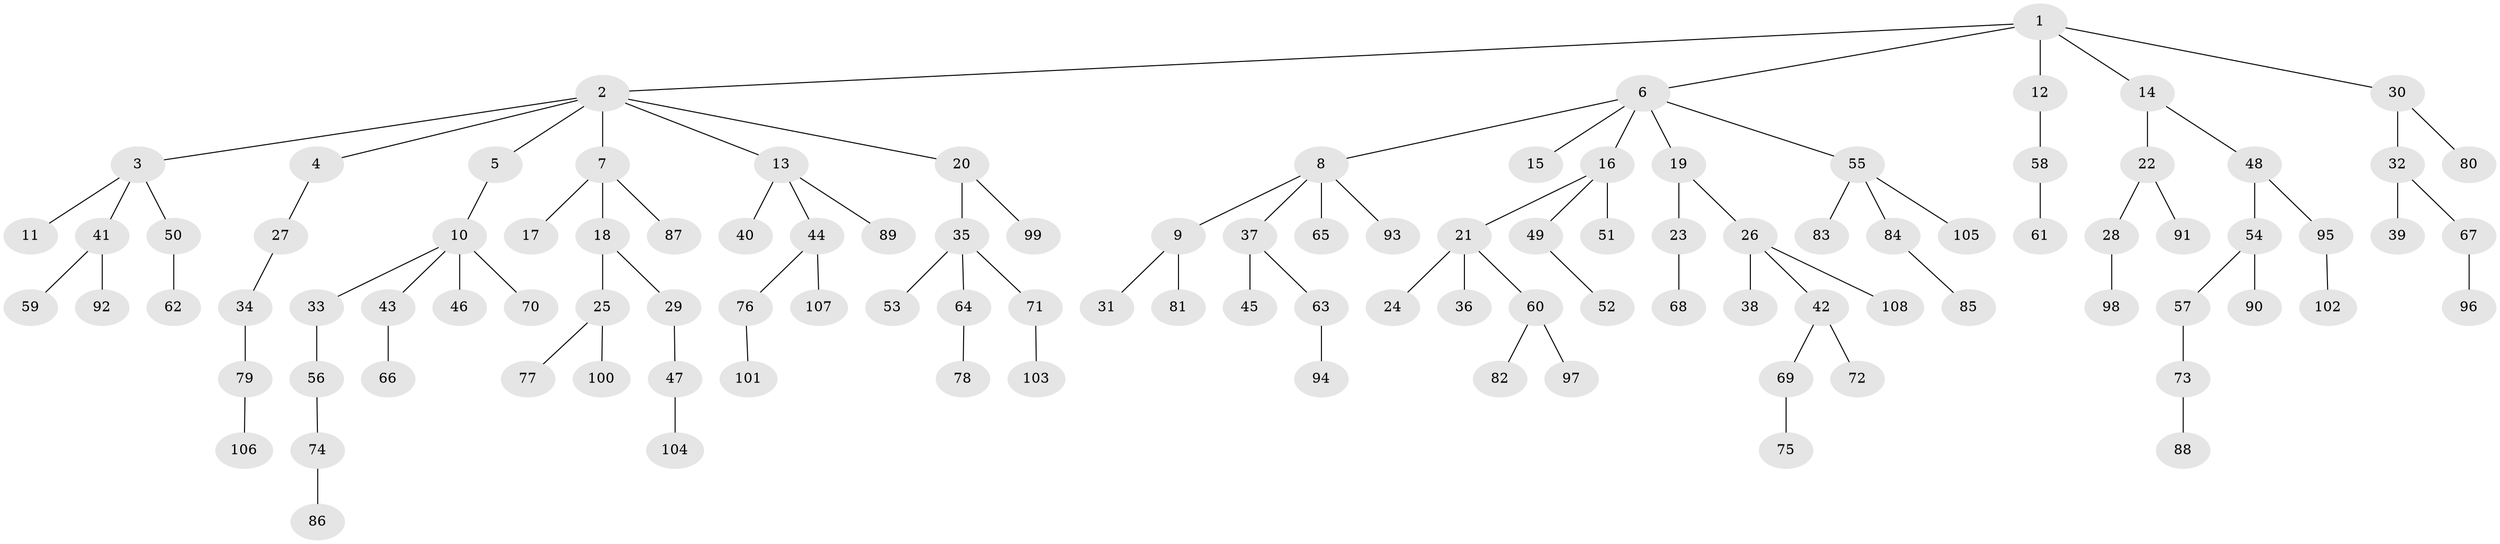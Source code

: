 // coarse degree distribution, {4: 0.09375, 1: 0.640625, 2: 0.234375, 5: 0.015625, 26: 0.015625}
// Generated by graph-tools (version 1.1) at 2025/56/03/04/25 21:56:03]
// undirected, 108 vertices, 107 edges
graph export_dot {
graph [start="1"]
  node [color=gray90,style=filled];
  1;
  2;
  3;
  4;
  5;
  6;
  7;
  8;
  9;
  10;
  11;
  12;
  13;
  14;
  15;
  16;
  17;
  18;
  19;
  20;
  21;
  22;
  23;
  24;
  25;
  26;
  27;
  28;
  29;
  30;
  31;
  32;
  33;
  34;
  35;
  36;
  37;
  38;
  39;
  40;
  41;
  42;
  43;
  44;
  45;
  46;
  47;
  48;
  49;
  50;
  51;
  52;
  53;
  54;
  55;
  56;
  57;
  58;
  59;
  60;
  61;
  62;
  63;
  64;
  65;
  66;
  67;
  68;
  69;
  70;
  71;
  72;
  73;
  74;
  75;
  76;
  77;
  78;
  79;
  80;
  81;
  82;
  83;
  84;
  85;
  86;
  87;
  88;
  89;
  90;
  91;
  92;
  93;
  94;
  95;
  96;
  97;
  98;
  99;
  100;
  101;
  102;
  103;
  104;
  105;
  106;
  107;
  108;
  1 -- 2;
  1 -- 6;
  1 -- 12;
  1 -- 14;
  1 -- 30;
  2 -- 3;
  2 -- 4;
  2 -- 5;
  2 -- 7;
  2 -- 13;
  2 -- 20;
  3 -- 11;
  3 -- 41;
  3 -- 50;
  4 -- 27;
  5 -- 10;
  6 -- 8;
  6 -- 15;
  6 -- 16;
  6 -- 19;
  6 -- 55;
  7 -- 17;
  7 -- 18;
  7 -- 87;
  8 -- 9;
  8 -- 37;
  8 -- 65;
  8 -- 93;
  9 -- 31;
  9 -- 81;
  10 -- 33;
  10 -- 43;
  10 -- 46;
  10 -- 70;
  12 -- 58;
  13 -- 40;
  13 -- 44;
  13 -- 89;
  14 -- 22;
  14 -- 48;
  16 -- 21;
  16 -- 49;
  16 -- 51;
  18 -- 25;
  18 -- 29;
  19 -- 23;
  19 -- 26;
  20 -- 35;
  20 -- 99;
  21 -- 24;
  21 -- 36;
  21 -- 60;
  22 -- 28;
  22 -- 91;
  23 -- 68;
  25 -- 77;
  25 -- 100;
  26 -- 38;
  26 -- 42;
  26 -- 108;
  27 -- 34;
  28 -- 98;
  29 -- 47;
  30 -- 32;
  30 -- 80;
  32 -- 39;
  32 -- 67;
  33 -- 56;
  34 -- 79;
  35 -- 53;
  35 -- 64;
  35 -- 71;
  37 -- 45;
  37 -- 63;
  41 -- 59;
  41 -- 92;
  42 -- 69;
  42 -- 72;
  43 -- 66;
  44 -- 76;
  44 -- 107;
  47 -- 104;
  48 -- 54;
  48 -- 95;
  49 -- 52;
  50 -- 62;
  54 -- 57;
  54 -- 90;
  55 -- 83;
  55 -- 84;
  55 -- 105;
  56 -- 74;
  57 -- 73;
  58 -- 61;
  60 -- 82;
  60 -- 97;
  63 -- 94;
  64 -- 78;
  67 -- 96;
  69 -- 75;
  71 -- 103;
  73 -- 88;
  74 -- 86;
  76 -- 101;
  79 -- 106;
  84 -- 85;
  95 -- 102;
}
